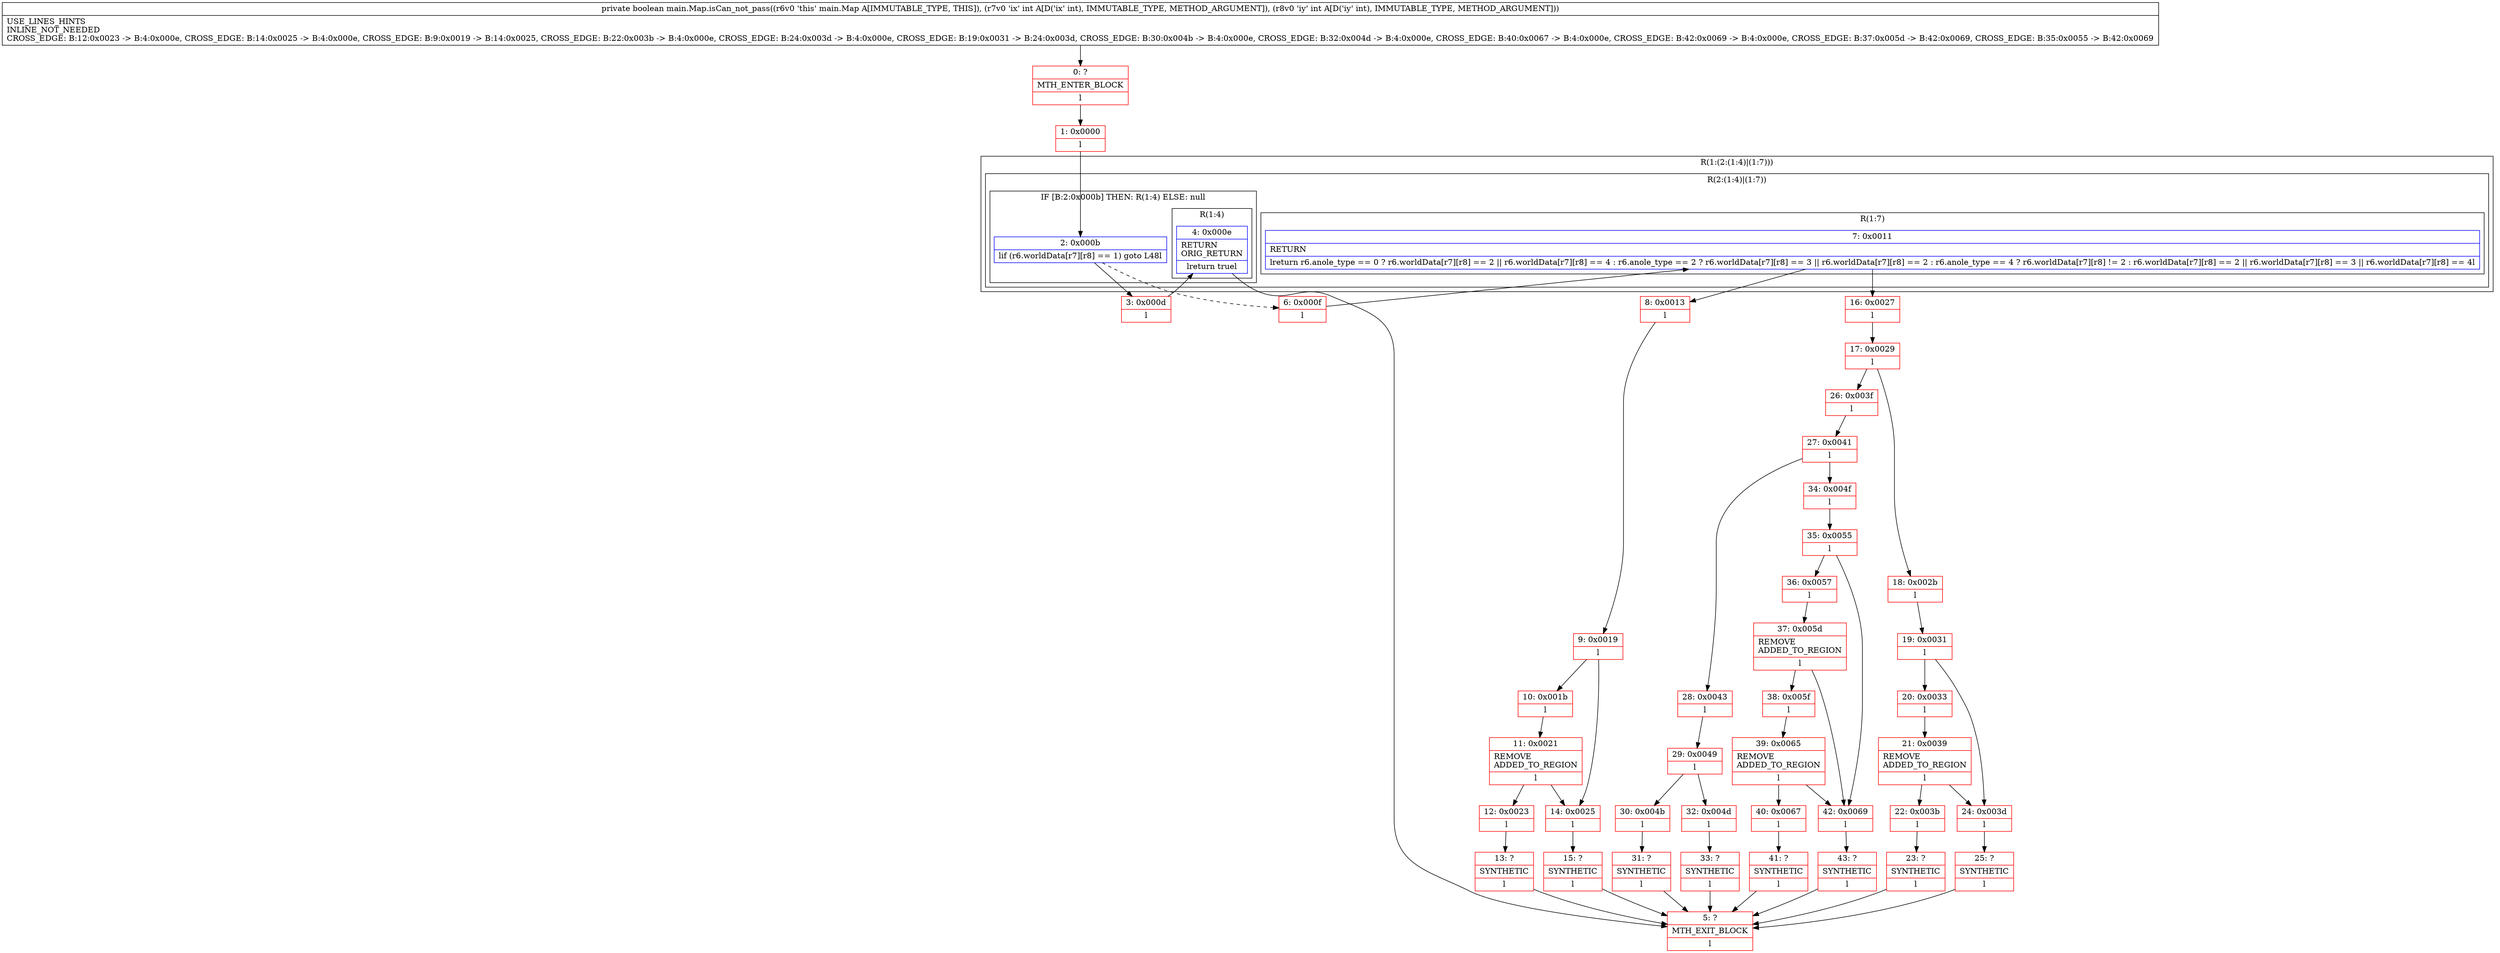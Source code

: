 digraph "CFG formain.Map.isCan_not_pass(II)Z" {
subgraph cluster_Region_1100333247 {
label = "R(1:(2:(1:4)|(1:7)))";
node [shape=record,color=blue];
subgraph cluster_Region_1706330186 {
label = "R(2:(1:4)|(1:7))";
node [shape=record,color=blue];
subgraph cluster_IfRegion_1040350001 {
label = "IF [B:2:0x000b] THEN: R(1:4) ELSE: null";
node [shape=record,color=blue];
Node_2 [shape=record,label="{2\:\ 0x000b|lif (r6.worldData[r7][r8] == 1) goto L48l}"];
subgraph cluster_Region_313070278 {
label = "R(1:4)";
node [shape=record,color=blue];
Node_4 [shape=record,label="{4\:\ 0x000e|RETURN\lORIG_RETURN\l|lreturn truel}"];
}
}
subgraph cluster_Region_2111223828 {
label = "R(1:7)";
node [shape=record,color=blue];
Node_7 [shape=record,label="{7\:\ 0x0011|RETURN\l|lreturn r6.anole_type == 0 ? r6.worldData[r7][r8] == 2 \|\| r6.worldData[r7][r8] == 4 : r6.anole_type == 2 ? r6.worldData[r7][r8] == 3 \|\| r6.worldData[r7][r8] == 2 : r6.anole_type == 4 ? r6.worldData[r7][r8] != 2 : r6.worldData[r7][r8] == 2 \|\| r6.worldData[r7][r8] == 3 \|\| r6.worldData[r7][r8] == 4l}"];
}
}
}
Node_0 [shape=record,color=red,label="{0\:\ ?|MTH_ENTER_BLOCK\l|l}"];
Node_1 [shape=record,color=red,label="{1\:\ 0x0000|l}"];
Node_3 [shape=record,color=red,label="{3\:\ 0x000d|l}"];
Node_5 [shape=record,color=red,label="{5\:\ ?|MTH_EXIT_BLOCK\l|l}"];
Node_6 [shape=record,color=red,label="{6\:\ 0x000f|l}"];
Node_8 [shape=record,color=red,label="{8\:\ 0x0013|l}"];
Node_9 [shape=record,color=red,label="{9\:\ 0x0019|l}"];
Node_10 [shape=record,color=red,label="{10\:\ 0x001b|l}"];
Node_11 [shape=record,color=red,label="{11\:\ 0x0021|REMOVE\lADDED_TO_REGION\l|l}"];
Node_12 [shape=record,color=red,label="{12\:\ 0x0023|l}"];
Node_13 [shape=record,color=red,label="{13\:\ ?|SYNTHETIC\l|l}"];
Node_14 [shape=record,color=red,label="{14\:\ 0x0025|l}"];
Node_15 [shape=record,color=red,label="{15\:\ ?|SYNTHETIC\l|l}"];
Node_16 [shape=record,color=red,label="{16\:\ 0x0027|l}"];
Node_17 [shape=record,color=red,label="{17\:\ 0x0029|l}"];
Node_18 [shape=record,color=red,label="{18\:\ 0x002b|l}"];
Node_19 [shape=record,color=red,label="{19\:\ 0x0031|l}"];
Node_20 [shape=record,color=red,label="{20\:\ 0x0033|l}"];
Node_21 [shape=record,color=red,label="{21\:\ 0x0039|REMOVE\lADDED_TO_REGION\l|l}"];
Node_22 [shape=record,color=red,label="{22\:\ 0x003b|l}"];
Node_23 [shape=record,color=red,label="{23\:\ ?|SYNTHETIC\l|l}"];
Node_24 [shape=record,color=red,label="{24\:\ 0x003d|l}"];
Node_25 [shape=record,color=red,label="{25\:\ ?|SYNTHETIC\l|l}"];
Node_26 [shape=record,color=red,label="{26\:\ 0x003f|l}"];
Node_27 [shape=record,color=red,label="{27\:\ 0x0041|l}"];
Node_28 [shape=record,color=red,label="{28\:\ 0x0043|l}"];
Node_29 [shape=record,color=red,label="{29\:\ 0x0049|l}"];
Node_30 [shape=record,color=red,label="{30\:\ 0x004b|l}"];
Node_31 [shape=record,color=red,label="{31\:\ ?|SYNTHETIC\l|l}"];
Node_32 [shape=record,color=red,label="{32\:\ 0x004d|l}"];
Node_33 [shape=record,color=red,label="{33\:\ ?|SYNTHETIC\l|l}"];
Node_34 [shape=record,color=red,label="{34\:\ 0x004f|l}"];
Node_35 [shape=record,color=red,label="{35\:\ 0x0055|l}"];
Node_36 [shape=record,color=red,label="{36\:\ 0x0057|l}"];
Node_37 [shape=record,color=red,label="{37\:\ 0x005d|REMOVE\lADDED_TO_REGION\l|l}"];
Node_38 [shape=record,color=red,label="{38\:\ 0x005f|l}"];
Node_39 [shape=record,color=red,label="{39\:\ 0x0065|REMOVE\lADDED_TO_REGION\l|l}"];
Node_40 [shape=record,color=red,label="{40\:\ 0x0067|l}"];
Node_41 [shape=record,color=red,label="{41\:\ ?|SYNTHETIC\l|l}"];
Node_42 [shape=record,color=red,label="{42\:\ 0x0069|l}"];
Node_43 [shape=record,color=red,label="{43\:\ ?|SYNTHETIC\l|l}"];
MethodNode[shape=record,label="{private boolean main.Map.isCan_not_pass((r6v0 'this' main.Map A[IMMUTABLE_TYPE, THIS]), (r7v0 'ix' int A[D('ix' int), IMMUTABLE_TYPE, METHOD_ARGUMENT]), (r8v0 'iy' int A[D('iy' int), IMMUTABLE_TYPE, METHOD_ARGUMENT]))  | USE_LINES_HINTS\lINLINE_NOT_NEEDED\lCROSS_EDGE: B:12:0x0023 \-\> B:4:0x000e, CROSS_EDGE: B:14:0x0025 \-\> B:4:0x000e, CROSS_EDGE: B:9:0x0019 \-\> B:14:0x0025, CROSS_EDGE: B:22:0x003b \-\> B:4:0x000e, CROSS_EDGE: B:24:0x003d \-\> B:4:0x000e, CROSS_EDGE: B:19:0x0031 \-\> B:24:0x003d, CROSS_EDGE: B:30:0x004b \-\> B:4:0x000e, CROSS_EDGE: B:32:0x004d \-\> B:4:0x000e, CROSS_EDGE: B:40:0x0067 \-\> B:4:0x000e, CROSS_EDGE: B:42:0x0069 \-\> B:4:0x000e, CROSS_EDGE: B:37:0x005d \-\> B:42:0x0069, CROSS_EDGE: B:35:0x0055 \-\> B:42:0x0069\l}"];
MethodNode -> Node_0;
Node_2 -> Node_3;
Node_2 -> Node_6[style=dashed];
Node_4 -> Node_5;
Node_7 -> Node_8;
Node_7 -> Node_16;
Node_0 -> Node_1;
Node_1 -> Node_2;
Node_3 -> Node_4;
Node_6 -> Node_7;
Node_8 -> Node_9;
Node_9 -> Node_10;
Node_9 -> Node_14;
Node_10 -> Node_11;
Node_11 -> Node_12;
Node_11 -> Node_14;
Node_12 -> Node_13;
Node_13 -> Node_5;
Node_14 -> Node_15;
Node_15 -> Node_5;
Node_16 -> Node_17;
Node_17 -> Node_18;
Node_17 -> Node_26;
Node_18 -> Node_19;
Node_19 -> Node_20;
Node_19 -> Node_24;
Node_20 -> Node_21;
Node_21 -> Node_22;
Node_21 -> Node_24;
Node_22 -> Node_23;
Node_23 -> Node_5;
Node_24 -> Node_25;
Node_25 -> Node_5;
Node_26 -> Node_27;
Node_27 -> Node_28;
Node_27 -> Node_34;
Node_28 -> Node_29;
Node_29 -> Node_30;
Node_29 -> Node_32;
Node_30 -> Node_31;
Node_31 -> Node_5;
Node_32 -> Node_33;
Node_33 -> Node_5;
Node_34 -> Node_35;
Node_35 -> Node_36;
Node_35 -> Node_42;
Node_36 -> Node_37;
Node_37 -> Node_38;
Node_37 -> Node_42;
Node_38 -> Node_39;
Node_39 -> Node_40;
Node_39 -> Node_42;
Node_40 -> Node_41;
Node_41 -> Node_5;
Node_42 -> Node_43;
Node_43 -> Node_5;
}

